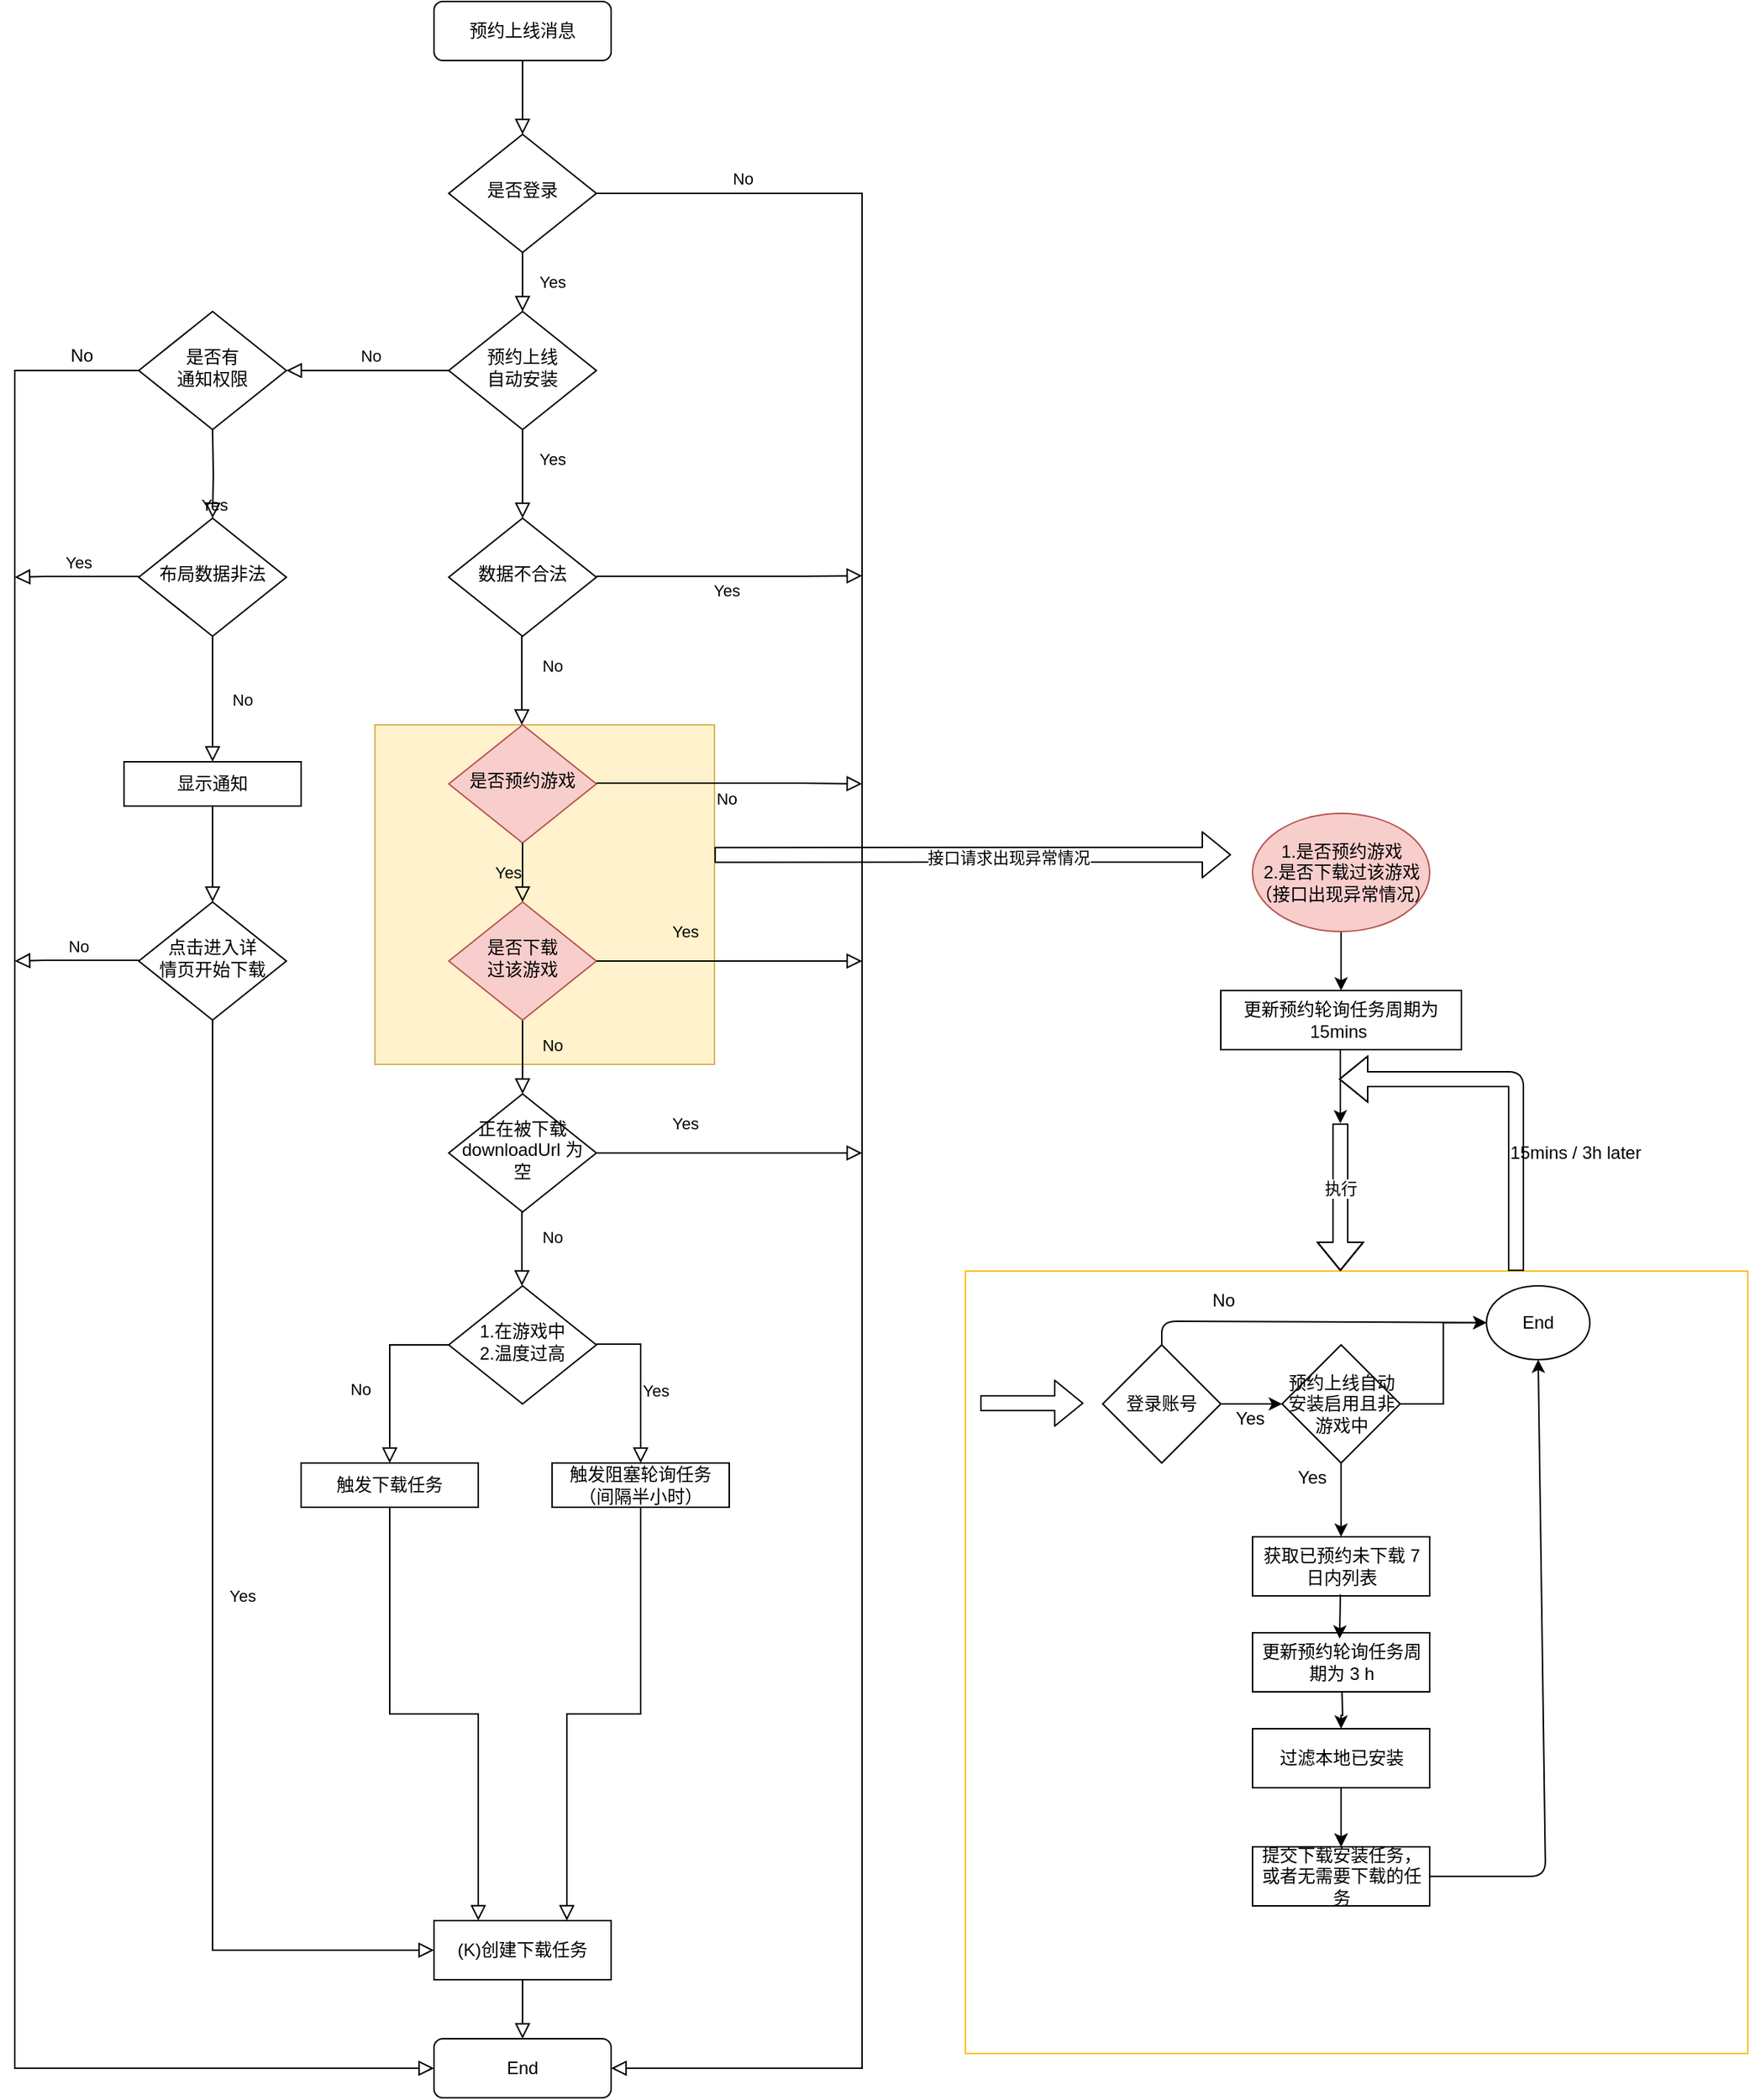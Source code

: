 <mxfile version="14.2.7" type="github">
  <diagram id="C5RBs43oDa-KdzZeNtuy" name="Page-1">
    <mxGraphModel dx="1422" dy="706" grid="1" gridSize="10" guides="1" tooltips="1" connect="1" arrows="1" fold="1" page="1" pageScale="1" pageWidth="827" pageHeight="1169" math="0" shadow="0">
      <root>
        <mxCell id="WIyWlLk6GJQsqaUBKTNV-0" />
        <mxCell id="WIyWlLk6GJQsqaUBKTNV-1" parent="WIyWlLk6GJQsqaUBKTNV-0" />
        <mxCell id="ebCV4vV2BCAYUUxFwjKP-78" value="" style="whiteSpace=wrap;html=1;aspect=fixed;strokeColor=#d6b656;fillColor=#fff2cc;" vertex="1" parent="WIyWlLk6GJQsqaUBKTNV-1">
          <mxGeometry x="350" y="580" width="230" height="230" as="geometry" />
        </mxCell>
        <mxCell id="WIyWlLk6GJQsqaUBKTNV-2" value="" style="rounded=0;html=1;jettySize=auto;orthogonalLoop=1;fontSize=11;endArrow=block;endFill=0;endSize=8;strokeWidth=1;shadow=0;labelBackgroundColor=none;edgeStyle=orthogonalEdgeStyle;" parent="WIyWlLk6GJQsqaUBKTNV-1" source="WIyWlLk6GJQsqaUBKTNV-3" target="WIyWlLk6GJQsqaUBKTNV-6" edge="1">
          <mxGeometry relative="1" as="geometry" />
        </mxCell>
        <mxCell id="WIyWlLk6GJQsqaUBKTNV-3" value="预约上线消息" style="rounded=1;whiteSpace=wrap;html=1;fontSize=12;glass=0;strokeWidth=1;shadow=0;" parent="WIyWlLk6GJQsqaUBKTNV-1" vertex="1">
          <mxGeometry x="390" y="90" width="120" height="40" as="geometry" />
        </mxCell>
        <mxCell id="WIyWlLk6GJQsqaUBKTNV-4" value="Yes" style="rounded=0;html=1;jettySize=auto;orthogonalLoop=1;fontSize=11;endArrow=block;endFill=0;endSize=8;strokeWidth=1;shadow=0;labelBackgroundColor=none;edgeStyle=orthogonalEdgeStyle;" parent="WIyWlLk6GJQsqaUBKTNV-1" source="WIyWlLk6GJQsqaUBKTNV-6" target="WIyWlLk6GJQsqaUBKTNV-10" edge="1">
          <mxGeometry y="20" relative="1" as="geometry">
            <mxPoint as="offset" />
          </mxGeometry>
        </mxCell>
        <mxCell id="WIyWlLk6GJQsqaUBKTNV-5" value="No" style="edgeStyle=orthogonalEdgeStyle;rounded=0;html=1;jettySize=auto;orthogonalLoop=1;fontSize=11;endArrow=block;endFill=0;endSize=8;strokeWidth=1;shadow=0;labelBackgroundColor=none;entryX=1;entryY=0.5;entryDx=0;entryDy=0;" parent="WIyWlLk6GJQsqaUBKTNV-1" source="WIyWlLk6GJQsqaUBKTNV-6" target="ebCV4vV2BCAYUUxFwjKP-0" edge="1">
          <mxGeometry x="-0.878" y="10" relative="1" as="geometry">
            <mxPoint as="offset" />
            <mxPoint x="520" y="690" as="targetPoint" />
            <Array as="points">
              <mxPoint x="680" y="220" />
              <mxPoint x="680" y="1490" />
            </Array>
          </mxGeometry>
        </mxCell>
        <mxCell id="WIyWlLk6GJQsqaUBKTNV-6" value="是否登录" style="rhombus;whiteSpace=wrap;html=1;shadow=0;fontFamily=Helvetica;fontSize=12;align=center;strokeWidth=1;spacing=6;spacingTop=-4;" parent="WIyWlLk6GJQsqaUBKTNV-1" vertex="1">
          <mxGeometry x="400" y="180" width="100" height="80" as="geometry" />
        </mxCell>
        <mxCell id="WIyWlLk6GJQsqaUBKTNV-8" value="Yes" style="rounded=0;html=1;jettySize=auto;orthogonalLoop=1;fontSize=11;endArrow=block;endFill=0;endSize=8;strokeWidth=1;shadow=0;labelBackgroundColor=none;edgeStyle=orthogonalEdgeStyle;" parent="WIyWlLk6GJQsqaUBKTNV-1" source="WIyWlLk6GJQsqaUBKTNV-10" edge="1">
          <mxGeometry x="-0.333" y="20" relative="1" as="geometry">
            <mxPoint as="offset" />
            <mxPoint x="450" y="440" as="targetPoint" />
          </mxGeometry>
        </mxCell>
        <mxCell id="WIyWlLk6GJQsqaUBKTNV-10" value="预约上线&lt;br&gt;自动安装" style="rhombus;whiteSpace=wrap;html=1;shadow=0;fontFamily=Helvetica;fontSize=12;align=center;strokeWidth=1;spacing=6;spacingTop=-4;" parent="WIyWlLk6GJQsqaUBKTNV-1" vertex="1">
          <mxGeometry x="400" y="300" width="100" height="80" as="geometry" />
        </mxCell>
        <mxCell id="ebCV4vV2BCAYUUxFwjKP-0" value="End" style="rounded=1;whiteSpace=wrap;html=1;" vertex="1" parent="WIyWlLk6GJQsqaUBKTNV-1">
          <mxGeometry x="390" y="1470" width="120" height="40" as="geometry" />
        </mxCell>
        <mxCell id="ebCV4vV2BCAYUUxFwjKP-7" value="是否预约游戏" style="rhombus;whiteSpace=wrap;html=1;shadow=0;fontFamily=Helvetica;fontSize=12;align=center;strokeWidth=1;spacing=6;spacingTop=-4;fillColor=#f8cecc;strokeColor=#b85450;" vertex="1" parent="WIyWlLk6GJQsqaUBKTNV-1">
          <mxGeometry x="400" y="580" width="100" height="80" as="geometry" />
        </mxCell>
        <mxCell id="ebCV4vV2BCAYUUxFwjKP-8" value="" style="edgeStyle=orthogonalEdgeStyle;rounded=0;html=1;jettySize=auto;orthogonalLoop=1;fontSize=11;endArrow=block;endFill=0;endSize=8;strokeWidth=1;shadow=0;labelBackgroundColor=none;entryX=0;entryY=0.5;entryDx=0;entryDy=0;exitX=0;exitY=0.5;exitDx=0;exitDy=0;" edge="1" parent="WIyWlLk6GJQsqaUBKTNV-1" source="ebCV4vV2BCAYUUxFwjKP-18" target="ebCV4vV2BCAYUUxFwjKP-0">
          <mxGeometry x="-0.238" y="-20" relative="1" as="geometry">
            <mxPoint as="offset" />
            <mxPoint x="186" y="340" as="sourcePoint" />
            <mxPoint x="260" y="887.98" as="targetPoint" />
            <Array as="points">
              <mxPoint x="106" y="340" />
              <mxPoint x="106" y="1490" />
            </Array>
          </mxGeometry>
        </mxCell>
        <mxCell id="ebCV4vV2BCAYUUxFwjKP-9" value="No" style="rounded=0;html=1;jettySize=auto;orthogonalLoop=1;fontSize=11;endArrow=block;endFill=0;endSize=8;strokeWidth=1;shadow=0;labelBackgroundColor=none;edgeStyle=orthogonalEdgeStyle;exitX=0;exitY=0.5;exitDx=0;exitDy=0;entryX=1;entryY=0.5;entryDx=0;entryDy=0;" edge="1" parent="WIyWlLk6GJQsqaUBKTNV-1" source="WIyWlLk6GJQsqaUBKTNV-10" target="ebCV4vV2BCAYUUxFwjKP-18">
          <mxGeometry x="-0.024" y="-10" relative="1" as="geometry">
            <mxPoint as="offset" />
            <mxPoint x="359" y="400" as="sourcePoint" />
            <mxPoint x="346" y="340" as="targetPoint" />
          </mxGeometry>
        </mxCell>
        <mxCell id="ebCV4vV2BCAYUUxFwjKP-11" value="No" style="rounded=0;html=1;jettySize=auto;orthogonalLoop=1;fontSize=11;endArrow=block;endFill=0;endSize=8;strokeWidth=1;shadow=0;labelBackgroundColor=none;edgeStyle=orthogonalEdgeStyle;" edge="1" parent="WIyWlLk6GJQsqaUBKTNV-1">
          <mxGeometry x="-0.333" y="20" relative="1" as="geometry">
            <mxPoint as="offset" />
            <mxPoint x="449.5" y="520" as="sourcePoint" />
            <mxPoint x="449.5" y="580" as="targetPoint" />
          </mxGeometry>
        </mxCell>
        <mxCell id="ebCV4vV2BCAYUUxFwjKP-13" value="No" style="rounded=0;html=1;jettySize=auto;orthogonalLoop=1;fontSize=11;endArrow=block;endFill=0;endSize=8;strokeWidth=1;shadow=0;labelBackgroundColor=none;edgeStyle=orthogonalEdgeStyle;exitX=1;exitY=0.5;exitDx=0;exitDy=0;" edge="1" parent="WIyWlLk6GJQsqaUBKTNV-1">
          <mxGeometry x="-0.024" y="-10" relative="1" as="geometry">
            <mxPoint as="offset" />
            <mxPoint x="500" y="619.5" as="sourcePoint" />
            <mxPoint x="680" y="620" as="targetPoint" />
            <Array as="points">
              <mxPoint x="640" y="620" />
              <mxPoint x="640" y="620" />
            </Array>
          </mxGeometry>
        </mxCell>
        <mxCell id="ebCV4vV2BCAYUUxFwjKP-14" value="No" style="rounded=0;html=1;jettySize=auto;orthogonalLoop=1;fontSize=11;endArrow=block;endFill=0;endSize=8;strokeWidth=1;shadow=0;labelBackgroundColor=none;edgeStyle=orthogonalEdgeStyle;" edge="1" parent="WIyWlLk6GJQsqaUBKTNV-1" source="ebCV4vV2BCAYUUxFwjKP-12" target="ebCV4vV2BCAYUUxFwjKP-38">
          <mxGeometry x="-0.333" y="20" relative="1" as="geometry">
            <mxPoint as="offset" />
            <mxPoint x="449.5" y="660" as="sourcePoint" />
            <mxPoint x="450" y="990" as="targetPoint" />
          </mxGeometry>
        </mxCell>
        <mxCell id="ebCV4vV2BCAYUUxFwjKP-16" value="" style="rounded=0;html=1;jettySize=auto;orthogonalLoop=1;fontSize=11;endArrow=block;endFill=0;endSize=8;strokeWidth=1;shadow=0;labelBackgroundColor=none;edgeStyle=orthogonalEdgeStyle;entryX=0.5;entryY=0;entryDx=0;entryDy=0;" edge="1" parent="WIyWlLk6GJQsqaUBKTNV-1" source="ebCV4vV2BCAYUUxFwjKP-15" target="ebCV4vV2BCAYUUxFwjKP-0">
          <mxGeometry relative="1" as="geometry">
            <mxPoint x="449.5" y="760" as="sourcePoint" />
            <mxPoint x="449.5" y="810" as="targetPoint" />
          </mxGeometry>
        </mxCell>
        <mxCell id="ebCV4vV2BCAYUUxFwjKP-18" value="是否有&lt;br&gt;通知权限" style="rhombus;whiteSpace=wrap;html=1;shadow=0;fontFamily=Helvetica;fontSize=12;align=center;strokeWidth=1;spacing=6;spacingTop=-4;" vertex="1" parent="WIyWlLk6GJQsqaUBKTNV-1">
          <mxGeometry x="190" y="300" width="100" height="80" as="geometry" />
        </mxCell>
        <mxCell id="ebCV4vV2BCAYUUxFwjKP-19" value="No" style="text;html=1;align=center;verticalAlign=middle;resizable=0;points=[];autosize=1;" vertex="1" parent="WIyWlLk6GJQsqaUBKTNV-1">
          <mxGeometry x="136" y="320" width="30" height="20" as="geometry" />
        </mxCell>
        <mxCell id="ebCV4vV2BCAYUUxFwjKP-20" value="布局数据非法" style="rhombus;whiteSpace=wrap;html=1;shadow=0;fontFamily=Helvetica;fontSize=12;align=center;strokeWidth=1;spacing=6;spacingTop=-4;" vertex="1" parent="WIyWlLk6GJQsqaUBKTNV-1">
          <mxGeometry x="190" y="440" width="100" height="80" as="geometry" />
        </mxCell>
        <mxCell id="ebCV4vV2BCAYUUxFwjKP-21" value="Yes" style="rounded=0;html=1;jettySize=auto;orthogonalLoop=1;fontSize=11;endArrow=block;endFill=0;endSize=8;strokeWidth=1;shadow=0;labelBackgroundColor=none;edgeStyle=orthogonalEdgeStyle;entryX=0.5;entryY=0;entryDx=0;entryDy=0;" edge="1" parent="WIyWlLk6GJQsqaUBKTNV-1" target="ebCV4vV2BCAYUUxFwjKP-20">
          <mxGeometry y="20" relative="1" as="geometry">
            <mxPoint as="offset" />
            <mxPoint x="240" y="380" as="sourcePoint" />
            <mxPoint x="240" y="420" as="targetPoint" />
          </mxGeometry>
        </mxCell>
        <mxCell id="ebCV4vV2BCAYUUxFwjKP-22" value="Yes" style="rounded=0;html=1;jettySize=auto;orthogonalLoop=1;fontSize=11;endArrow=block;endFill=0;endSize=8;strokeWidth=1;shadow=0;labelBackgroundColor=none;edgeStyle=orthogonalEdgeStyle;exitX=0;exitY=0.5;exitDx=0;exitDy=0;" edge="1" parent="WIyWlLk6GJQsqaUBKTNV-1">
          <mxGeometry x="-0.024" y="-10" relative="1" as="geometry">
            <mxPoint as="offset" />
            <mxPoint x="190" y="479.5" as="sourcePoint" />
            <mxPoint x="106" y="480" as="targetPoint" />
            <Array as="points">
              <mxPoint x="126" y="480" />
              <mxPoint x="126" y="480" />
            </Array>
          </mxGeometry>
        </mxCell>
        <mxCell id="ebCV4vV2BCAYUUxFwjKP-23" value="显示通知" style="rounded=0;whiteSpace=wrap;html=1;" vertex="1" parent="WIyWlLk6GJQsqaUBKTNV-1">
          <mxGeometry x="180" y="605" width="120" height="30" as="geometry" />
        </mxCell>
        <mxCell id="ebCV4vV2BCAYUUxFwjKP-25" value="No" style="rounded=0;html=1;jettySize=auto;orthogonalLoop=1;fontSize=11;endArrow=block;endFill=0;endSize=8;strokeWidth=1;shadow=0;labelBackgroundColor=none;edgeStyle=orthogonalEdgeStyle;entryX=0.5;entryY=0;entryDx=0;entryDy=0;exitX=0.5;exitY=1;exitDx=0;exitDy=0;" edge="1" parent="WIyWlLk6GJQsqaUBKTNV-1" source="ebCV4vV2BCAYUUxFwjKP-20" target="ebCV4vV2BCAYUUxFwjKP-23">
          <mxGeometry y="20" relative="1" as="geometry">
            <mxPoint as="offset" />
            <mxPoint x="336" y="500" as="sourcePoint" />
            <mxPoint x="336" y="560" as="targetPoint" />
          </mxGeometry>
        </mxCell>
        <mxCell id="ebCV4vV2BCAYUUxFwjKP-26" value="点击进入详&lt;br&gt;情页开始下载" style="rhombus;whiteSpace=wrap;html=1;shadow=0;fontFamily=Helvetica;fontSize=12;align=center;strokeWidth=1;spacing=6;spacingTop=-4;" vertex="1" parent="WIyWlLk6GJQsqaUBKTNV-1">
          <mxGeometry x="190" y="700" width="100" height="80" as="geometry" />
        </mxCell>
        <mxCell id="ebCV4vV2BCAYUUxFwjKP-27" value="" style="rounded=0;html=1;jettySize=auto;orthogonalLoop=1;fontSize=11;endArrow=block;endFill=0;endSize=8;strokeWidth=1;shadow=0;labelBackgroundColor=none;edgeStyle=orthogonalEdgeStyle;exitX=0.5;exitY=1;exitDx=0;exitDy=0;" edge="1" parent="WIyWlLk6GJQsqaUBKTNV-1">
          <mxGeometry y="20" relative="1" as="geometry">
            <mxPoint as="offset" />
            <mxPoint x="240" y="635" as="sourcePoint" />
            <mxPoint x="240" y="700" as="targetPoint" />
          </mxGeometry>
        </mxCell>
        <mxCell id="ebCV4vV2BCAYUUxFwjKP-29" value="Yes" style="rounded=0;html=1;jettySize=auto;orthogonalLoop=1;fontSize=11;endArrow=block;endFill=0;endSize=8;strokeWidth=1;shadow=0;labelBackgroundColor=none;edgeStyle=orthogonalEdgeStyle;entryX=0;entryY=0.5;entryDx=0;entryDy=0;exitX=0.5;exitY=1;exitDx=0;exitDy=0;" edge="1" parent="WIyWlLk6GJQsqaUBKTNV-1" source="ebCV4vV2BCAYUUxFwjKP-26" target="ebCV4vV2BCAYUUxFwjKP-15">
          <mxGeometry y="20" relative="1" as="geometry">
            <mxPoint as="offset" />
            <mxPoint x="296" y="740" as="sourcePoint" />
            <mxPoint x="336" y="745" as="targetPoint" />
          </mxGeometry>
        </mxCell>
        <mxCell id="ebCV4vV2BCAYUUxFwjKP-30" value="No" style="rounded=0;html=1;jettySize=auto;orthogonalLoop=1;fontSize=11;endArrow=block;endFill=0;endSize=8;strokeWidth=1;shadow=0;labelBackgroundColor=none;edgeStyle=orthogonalEdgeStyle;exitX=0;exitY=0.5;exitDx=0;exitDy=0;" edge="1" parent="WIyWlLk6GJQsqaUBKTNV-1">
          <mxGeometry x="-0.024" y="-10" relative="1" as="geometry">
            <mxPoint as="offset" />
            <mxPoint x="190" y="739.5" as="sourcePoint" />
            <mxPoint x="106" y="740" as="targetPoint" />
            <Array as="points">
              <mxPoint x="126" y="740" />
              <mxPoint x="126" y="740" />
            </Array>
          </mxGeometry>
        </mxCell>
        <mxCell id="ebCV4vV2BCAYUUxFwjKP-15" value="(K)创建下载任务" style="rounded=0;whiteSpace=wrap;html=1;" vertex="1" parent="WIyWlLk6GJQsqaUBKTNV-1">
          <mxGeometry x="390" y="1390" width="120" height="40" as="geometry" />
        </mxCell>
        <mxCell id="ebCV4vV2BCAYUUxFwjKP-12" value="是否下载&lt;br&gt;过该游戏" style="rhombus;whiteSpace=wrap;html=1;shadow=0;fontFamily=Helvetica;fontSize=12;align=center;strokeWidth=1;spacing=6;spacingTop=-4;fillColor=#f8cecc;strokeColor=#b85450;" vertex="1" parent="WIyWlLk6GJQsqaUBKTNV-1">
          <mxGeometry x="400" y="700" width="100" height="80" as="geometry" />
        </mxCell>
        <mxCell id="ebCV4vV2BCAYUUxFwjKP-33" value="数据不合法" style="rhombus;whiteSpace=wrap;html=1;shadow=0;fontFamily=Helvetica;fontSize=12;align=center;strokeWidth=1;spacing=6;spacingTop=-4;" vertex="1" parent="WIyWlLk6GJQsqaUBKTNV-1">
          <mxGeometry x="400" y="440" width="100" height="80" as="geometry" />
        </mxCell>
        <mxCell id="ebCV4vV2BCAYUUxFwjKP-35" value="Yes" style="rounded=0;html=1;jettySize=auto;orthogonalLoop=1;fontSize=11;endArrow=block;endFill=0;endSize=8;strokeWidth=1;shadow=0;labelBackgroundColor=none;edgeStyle=orthogonalEdgeStyle;exitX=1;exitY=0.5;exitDx=0;exitDy=0;" edge="1" parent="WIyWlLk6GJQsqaUBKTNV-1">
          <mxGeometry x="-0.024" y="-10" relative="1" as="geometry">
            <mxPoint as="offset" />
            <mxPoint x="500" y="479.41" as="sourcePoint" />
            <mxPoint x="680" y="479" as="targetPoint" />
            <Array as="points">
              <mxPoint x="640" y="479" />
              <mxPoint x="640" y="479" />
            </Array>
          </mxGeometry>
        </mxCell>
        <mxCell id="ebCV4vV2BCAYUUxFwjKP-36" value="Yes" style="rounded=0;html=1;jettySize=auto;orthogonalLoop=1;fontSize=11;endArrow=block;endFill=0;endSize=8;strokeWidth=1;shadow=0;labelBackgroundColor=none;edgeStyle=orthogonalEdgeStyle;exitX=0.5;exitY=1;exitDx=0;exitDy=0;entryX=0.5;entryY=0;entryDx=0;entryDy=0;" edge="1" parent="WIyWlLk6GJQsqaUBKTNV-1" source="ebCV4vV2BCAYUUxFwjKP-7" target="ebCV4vV2BCAYUUxFwjKP-12">
          <mxGeometry x="-0.024" y="-10" relative="1" as="geometry">
            <mxPoint as="offset" />
            <mxPoint x="510" y="629.5" as="sourcePoint" />
            <mxPoint x="600" y="629.5" as="targetPoint" />
          </mxGeometry>
        </mxCell>
        <mxCell id="ebCV4vV2BCAYUUxFwjKP-37" value="Yes" style="rounded=0;html=1;jettySize=auto;orthogonalLoop=1;fontSize=11;endArrow=block;endFill=0;endSize=8;strokeWidth=1;shadow=0;labelBackgroundColor=none;edgeStyle=orthogonalEdgeStyle;exitX=1;exitY=0.5;exitDx=0;exitDy=0;" edge="1" parent="WIyWlLk6GJQsqaUBKTNV-1" source="ebCV4vV2BCAYUUxFwjKP-12">
          <mxGeometry x="-0.333" y="20" relative="1" as="geometry">
            <mxPoint as="offset" />
            <mxPoint x="536" y="760" as="sourcePoint" />
            <mxPoint x="680" y="740" as="targetPoint" />
          </mxGeometry>
        </mxCell>
        <mxCell id="ebCV4vV2BCAYUUxFwjKP-38" value="正在被下载&lt;br&gt;downloadUrl 为空" style="rhombus;whiteSpace=wrap;html=1;shadow=0;fontFamily=Helvetica;fontSize=12;align=center;strokeWidth=1;spacing=6;spacingTop=-4;" vertex="1" parent="WIyWlLk6GJQsqaUBKTNV-1">
          <mxGeometry x="400" y="830" width="100" height="80" as="geometry" />
        </mxCell>
        <mxCell id="ebCV4vV2BCAYUUxFwjKP-39" value="Yes" style="rounded=0;html=1;jettySize=auto;orthogonalLoop=1;fontSize=11;endArrow=block;endFill=0;endSize=8;strokeWidth=1;shadow=0;labelBackgroundColor=none;edgeStyle=orthogonalEdgeStyle;exitX=1;exitY=0.5;exitDx=0;exitDy=0;" edge="1" parent="WIyWlLk6GJQsqaUBKTNV-1" source="ebCV4vV2BCAYUUxFwjKP-38">
          <mxGeometry x="-0.333" y="20" relative="1" as="geometry">
            <mxPoint as="offset" />
            <mxPoint x="506.0" y="869.58" as="sourcePoint" />
            <mxPoint x="680" y="870" as="targetPoint" />
          </mxGeometry>
        </mxCell>
        <mxCell id="ebCV4vV2BCAYUUxFwjKP-40" value="1.在游戏中&lt;br&gt;2.温度过高" style="rhombus;whiteSpace=wrap;html=1;shadow=0;fontFamily=Helvetica;fontSize=12;align=center;strokeWidth=1;spacing=6;spacingTop=-4;" vertex="1" parent="WIyWlLk6GJQsqaUBKTNV-1">
          <mxGeometry x="400" y="960" width="100" height="80" as="geometry" />
        </mxCell>
        <mxCell id="ebCV4vV2BCAYUUxFwjKP-41" value="No" style="rounded=0;html=1;jettySize=auto;orthogonalLoop=1;fontSize=11;endArrow=block;endFill=0;endSize=8;strokeWidth=1;shadow=0;labelBackgroundColor=none;edgeStyle=orthogonalEdgeStyle;" edge="1" parent="WIyWlLk6GJQsqaUBKTNV-1">
          <mxGeometry x="-0.333" y="20" relative="1" as="geometry">
            <mxPoint as="offset" />
            <mxPoint x="449.58" y="910" as="sourcePoint" />
            <mxPoint x="449.58" y="960" as="targetPoint" />
          </mxGeometry>
        </mxCell>
        <mxCell id="ebCV4vV2BCAYUUxFwjKP-42" value="触发下载任务" style="rounded=0;whiteSpace=wrap;html=1;" vertex="1" parent="WIyWlLk6GJQsqaUBKTNV-1">
          <mxGeometry x="300" y="1080" width="120" height="30" as="geometry" />
        </mxCell>
        <mxCell id="ebCV4vV2BCAYUUxFwjKP-43" value="触发阻塞轮询任务（间隔半小时）" style="rounded=0;whiteSpace=wrap;html=1;" vertex="1" parent="WIyWlLk6GJQsqaUBKTNV-1">
          <mxGeometry x="470" y="1080" width="120" height="30" as="geometry" />
        </mxCell>
        <mxCell id="ebCV4vV2BCAYUUxFwjKP-44" value="Yes" style="rounded=0;html=1;jettySize=auto;orthogonalLoop=1;fontSize=11;endArrow=block;endFill=0;endSize=8;strokeWidth=1;shadow=0;labelBackgroundColor=none;edgeStyle=orthogonalEdgeStyle;exitX=1;exitY=0.5;exitDx=0;exitDy=0;" edge="1" parent="WIyWlLk6GJQsqaUBKTNV-1" target="ebCV4vV2BCAYUUxFwjKP-43">
          <mxGeometry x="0.095" y="10" relative="1" as="geometry">
            <mxPoint y="1" as="offset" />
            <mxPoint x="500" y="999.5" as="sourcePoint" />
            <mxPoint x="680" y="999.5" as="targetPoint" />
            <Array as="points">
              <mxPoint x="530" y="1000" />
            </Array>
          </mxGeometry>
        </mxCell>
        <mxCell id="ebCV4vV2BCAYUUxFwjKP-45" value="No" style="rounded=0;html=1;jettySize=auto;orthogonalLoop=1;fontSize=11;endArrow=block;endFill=0;endSize=8;strokeWidth=1;shadow=0;labelBackgroundColor=none;edgeStyle=orthogonalEdgeStyle;exitX=0;exitY=0.5;exitDx=0;exitDy=0;entryX=0.5;entryY=0;entryDx=0;entryDy=0;" edge="1" parent="WIyWlLk6GJQsqaUBKTNV-1" source="ebCV4vV2BCAYUUxFwjKP-40" target="ebCV4vV2BCAYUUxFwjKP-42">
          <mxGeometry x="0.167" y="-20" relative="1" as="geometry">
            <mxPoint as="offset" />
            <mxPoint x="520" y="890" as="sourcePoint" />
            <mxPoint x="700" y="890" as="targetPoint" />
          </mxGeometry>
        </mxCell>
        <mxCell id="ebCV4vV2BCAYUUxFwjKP-46" value="" style="rounded=0;html=1;jettySize=auto;orthogonalLoop=1;fontSize=11;endArrow=block;endFill=0;endSize=8;strokeWidth=1;shadow=0;labelBackgroundColor=none;edgeStyle=orthogonalEdgeStyle;exitX=0.5;exitY=1;exitDx=0;exitDy=0;entryX=0.75;entryY=0;entryDx=0;entryDy=0;" edge="1" parent="WIyWlLk6GJQsqaUBKTNV-1" source="ebCV4vV2BCAYUUxFwjKP-43" target="ebCV4vV2BCAYUUxFwjKP-15">
          <mxGeometry x="-0.333" y="20" relative="1" as="geometry">
            <mxPoint as="offset" />
            <mxPoint x="430" y="1270" as="sourcePoint" />
            <mxPoint x="610" y="1270" as="targetPoint" />
          </mxGeometry>
        </mxCell>
        <mxCell id="ebCV4vV2BCAYUUxFwjKP-47" value="" style="rounded=0;html=1;jettySize=auto;orthogonalLoop=1;fontSize=11;endArrow=block;endFill=0;endSize=8;strokeWidth=1;shadow=0;labelBackgroundColor=none;edgeStyle=orthogonalEdgeStyle;exitX=0.5;exitY=1;exitDx=0;exitDy=0;entryX=0.25;entryY=0;entryDx=0;entryDy=0;" edge="1" parent="WIyWlLk6GJQsqaUBKTNV-1" source="ebCV4vV2BCAYUUxFwjKP-42" target="ebCV4vV2BCAYUUxFwjKP-15">
          <mxGeometry x="-0.333" y="20" relative="1" as="geometry">
            <mxPoint as="offset" />
            <mxPoint x="454" y="1120" as="sourcePoint" />
            <mxPoint x="374" y="1400" as="targetPoint" />
          </mxGeometry>
        </mxCell>
        <mxCell id="ebCV4vV2BCAYUUxFwjKP-79" value="" style="shape=flexArrow;endArrow=classic;html=1;exitX=1;exitY=0.383;exitDx=0;exitDy=0;exitPerimeter=0;" edge="1" parent="WIyWlLk6GJQsqaUBKTNV-1" source="ebCV4vV2BCAYUUxFwjKP-78">
          <mxGeometry width="50" height="50" relative="1" as="geometry">
            <mxPoint x="730" y="670" as="sourcePoint" />
            <mxPoint x="930" y="668" as="targetPoint" />
          </mxGeometry>
        </mxCell>
        <mxCell id="ebCV4vV2BCAYUUxFwjKP-81" value="接口请求出现异常情况" style="edgeLabel;html=1;align=center;verticalAlign=middle;resizable=0;points=[];" vertex="1" connectable="0" parent="ebCV4vV2BCAYUUxFwjKP-79">
          <mxGeometry x="0.137" y="-2" relative="1" as="geometry">
            <mxPoint as="offset" />
          </mxGeometry>
        </mxCell>
        <mxCell id="ebCV4vV2BCAYUUxFwjKP-80" value="" style="group" vertex="1" connectable="0" parent="WIyWlLk6GJQsqaUBKTNV-1">
          <mxGeometry x="750" y="640" width="530" height="840" as="geometry" />
        </mxCell>
        <mxCell id="ebCV4vV2BCAYUUxFwjKP-56" value="" style="whiteSpace=wrap;html=1;aspect=fixed;strokeColor=#FFBC21;" vertex="1" parent="ebCV4vV2BCAYUUxFwjKP-80">
          <mxGeometry y="310" width="530" height="530" as="geometry" />
        </mxCell>
        <mxCell id="ebCV4vV2BCAYUUxFwjKP-48" value="更新预约轮询任务周期为15mins&amp;nbsp;" style="rounded=0;whiteSpace=wrap;html=1;" vertex="1" parent="ebCV4vV2BCAYUUxFwjKP-80">
          <mxGeometry x="173" y="120" width="163" height="40" as="geometry" />
        </mxCell>
        <mxCell id="ebCV4vV2BCAYUUxFwjKP-52" value="" style="edgeStyle=orthogonalEdgeStyle;rounded=0;orthogonalLoop=1;jettySize=auto;html=1;" edge="1" parent="ebCV4vV2BCAYUUxFwjKP-80" source="ebCV4vV2BCAYUUxFwjKP-51" target="ebCV4vV2BCAYUUxFwjKP-48">
          <mxGeometry relative="1" as="geometry" />
        </mxCell>
        <mxCell id="ebCV4vV2BCAYUUxFwjKP-51" value="&lt;span&gt;1.是否预约游戏&lt;/span&gt;&lt;br&gt;&lt;span&gt;2.是否下载过该游戏&lt;/span&gt;&lt;br&gt;&lt;span&gt;（接口出现异常情况）&lt;/span&gt;" style="ellipse;whiteSpace=wrap;html=1;fillColor=#f8cecc;strokeColor=#b85450;" vertex="1" parent="ebCV4vV2BCAYUUxFwjKP-80">
          <mxGeometry x="194.5" width="120" height="80" as="geometry" />
        </mxCell>
        <mxCell id="ebCV4vV2BCAYUUxFwjKP-53" value="" style="shape=flexArrow;endArrow=classic;html=1;" edge="1" parent="ebCV4vV2BCAYUUxFwjKP-80">
          <mxGeometry width="50" height="50" relative="1" as="geometry">
            <mxPoint x="10" y="399.5" as="sourcePoint" />
            <mxPoint x="80" y="399.5" as="targetPoint" />
          </mxGeometry>
        </mxCell>
        <mxCell id="ebCV4vV2BCAYUUxFwjKP-54" value="登录账号" style="rhombus;whiteSpace=wrap;html=1;" vertex="1" parent="ebCV4vV2BCAYUUxFwjKP-80">
          <mxGeometry x="93" y="360" width="80" height="80" as="geometry" />
        </mxCell>
        <mxCell id="ebCV4vV2BCAYUUxFwjKP-55" value="" style="shape=flexArrow;endArrow=classic;html=1;" edge="1" parent="ebCV4vV2BCAYUUxFwjKP-80">
          <mxGeometry width="50" height="50" relative="1" as="geometry">
            <mxPoint x="254" y="210" as="sourcePoint" />
            <mxPoint x="254" y="310" as="targetPoint" />
            <Array as="points">
              <mxPoint x="254" y="270" />
            </Array>
          </mxGeometry>
        </mxCell>
        <mxCell id="ebCV4vV2BCAYUUxFwjKP-57" value="执行" style="edgeLabel;html=1;align=center;verticalAlign=middle;resizable=0;points=[];" vertex="1" connectable="0" parent="ebCV4vV2BCAYUUxFwjKP-55">
          <mxGeometry x="-0.12" relative="1" as="geometry">
            <mxPoint as="offset" />
          </mxGeometry>
        </mxCell>
        <mxCell id="ebCV4vV2BCAYUUxFwjKP-58" value="" style="edgeStyle=orthogonalEdgeStyle;rounded=0;orthogonalLoop=1;jettySize=auto;html=1;" edge="1" parent="ebCV4vV2BCAYUUxFwjKP-80">
          <mxGeometry relative="1" as="geometry">
            <mxPoint x="254" y="160" as="sourcePoint" />
            <mxPoint x="254" y="210" as="targetPoint" />
          </mxGeometry>
        </mxCell>
        <mxCell id="ebCV4vV2BCAYUUxFwjKP-59" value="" style="shape=flexArrow;endArrow=classic;html=1;" edge="1" parent="ebCV4vV2BCAYUUxFwjKP-80">
          <mxGeometry width="50" height="50" relative="1" as="geometry">
            <mxPoint x="373" y="310" as="sourcePoint" />
            <mxPoint x="253" y="180" as="targetPoint" />
            <Array as="points">
              <mxPoint x="373" y="180" />
            </Array>
          </mxGeometry>
        </mxCell>
        <mxCell id="ebCV4vV2BCAYUUxFwjKP-60" value="15mins / 3h later" style="text;html=1;align=center;verticalAlign=middle;resizable=0;points=[];autosize=1;" vertex="1" parent="ebCV4vV2BCAYUUxFwjKP-80">
          <mxGeometry x="363" y="220" width="100" height="20" as="geometry" />
        </mxCell>
        <mxCell id="ebCV4vV2BCAYUUxFwjKP-61" value="预约上线自动安装启用且非游戏中" style="rhombus;whiteSpace=wrap;html=1;" vertex="1" parent="ebCV4vV2BCAYUUxFwjKP-80">
          <mxGeometry x="214.5" y="360" width="80" height="80" as="geometry" />
        </mxCell>
        <mxCell id="ebCV4vV2BCAYUUxFwjKP-66" value="" style="edgeStyle=orthogonalEdgeStyle;rounded=0;orthogonalLoop=1;jettySize=auto;html=1;" edge="1" parent="ebCV4vV2BCAYUUxFwjKP-80" source="ebCV4vV2BCAYUUxFwjKP-54" target="ebCV4vV2BCAYUUxFwjKP-61">
          <mxGeometry relative="1" as="geometry" />
        </mxCell>
        <mxCell id="ebCV4vV2BCAYUUxFwjKP-62" value="End" style="ellipse;whiteSpace=wrap;html=1;strokeColor=#000000;" vertex="1" parent="ebCV4vV2BCAYUUxFwjKP-80">
          <mxGeometry x="353" y="320" width="70" height="50" as="geometry" />
        </mxCell>
        <mxCell id="ebCV4vV2BCAYUUxFwjKP-68" value="" style="edgeStyle=orthogonalEdgeStyle;rounded=0;orthogonalLoop=1;jettySize=auto;html=1;" edge="1" parent="ebCV4vV2BCAYUUxFwjKP-80" source="ebCV4vV2BCAYUUxFwjKP-61" target="ebCV4vV2BCAYUUxFwjKP-62">
          <mxGeometry relative="1" as="geometry" />
        </mxCell>
        <mxCell id="ebCV4vV2BCAYUUxFwjKP-64" value="" style="endArrow=classic;html=1;exitX=0.5;exitY=0;exitDx=0;exitDy=0;" edge="1" parent="ebCV4vV2BCAYUUxFwjKP-80" source="ebCV4vV2BCAYUUxFwjKP-54" target="ebCV4vV2BCAYUUxFwjKP-62">
          <mxGeometry width="50" height="50" relative="1" as="geometry">
            <mxPoint x="23" y="330" as="sourcePoint" />
            <mxPoint x="73" y="280" as="targetPoint" />
            <Array as="points">
              <mxPoint x="133" y="344" />
            </Array>
          </mxGeometry>
        </mxCell>
        <mxCell id="ebCV4vV2BCAYUUxFwjKP-65" value="No" style="text;html=1;strokeColor=none;fillColor=none;align=center;verticalAlign=middle;whiteSpace=wrap;rounded=0;" vertex="1" parent="ebCV4vV2BCAYUUxFwjKP-80">
          <mxGeometry x="154.5" y="320" width="40" height="20" as="geometry" />
        </mxCell>
        <mxCell id="ebCV4vV2BCAYUUxFwjKP-67" value="Yes" style="text;html=1;strokeColor=none;fillColor=none;align=center;verticalAlign=middle;whiteSpace=wrap;rounded=0;" vertex="1" parent="ebCV4vV2BCAYUUxFwjKP-80">
          <mxGeometry x="173" y="400" width="40" height="20" as="geometry" />
        </mxCell>
        <mxCell id="ebCV4vV2BCAYUUxFwjKP-69" value="获取已预约未下载 7 日内列表" style="rounded=0;whiteSpace=wrap;html=1;strokeColor=#000000;" vertex="1" parent="ebCV4vV2BCAYUUxFwjKP-80">
          <mxGeometry x="194.5" y="490" width="120" height="40" as="geometry" />
        </mxCell>
        <mxCell id="ebCV4vV2BCAYUUxFwjKP-70" value="" style="edgeStyle=orthogonalEdgeStyle;rounded=0;orthogonalLoop=1;jettySize=auto;html=1;" edge="1" parent="ebCV4vV2BCAYUUxFwjKP-80" source="ebCV4vV2BCAYUUxFwjKP-61" target="ebCV4vV2BCAYUUxFwjKP-69">
          <mxGeometry relative="1" as="geometry" />
        </mxCell>
        <mxCell id="ebCV4vV2BCAYUUxFwjKP-71" value="Yes" style="text;html=1;strokeColor=none;fillColor=none;align=center;verticalAlign=middle;whiteSpace=wrap;rounded=0;" vertex="1" parent="ebCV4vV2BCAYUUxFwjKP-80">
          <mxGeometry x="214.5" y="440" width="40" height="20" as="geometry" />
        </mxCell>
        <mxCell id="ebCV4vV2BCAYUUxFwjKP-72" value="过滤本地已安装" style="rounded=0;whiteSpace=wrap;html=1;strokeColor=#000000;" vertex="1" parent="ebCV4vV2BCAYUUxFwjKP-80">
          <mxGeometry x="194.5" y="620" width="120" height="40" as="geometry" />
        </mxCell>
        <mxCell id="ebCV4vV2BCAYUUxFwjKP-73" value="" style="edgeStyle=orthogonalEdgeStyle;rounded=0;orthogonalLoop=1;jettySize=auto;html=1;" edge="1" parent="ebCV4vV2BCAYUUxFwjKP-80" target="ebCV4vV2BCAYUUxFwjKP-72">
          <mxGeometry relative="1" as="geometry">
            <mxPoint x="255" y="590" as="sourcePoint" />
          </mxGeometry>
        </mxCell>
        <mxCell id="ebCV4vV2BCAYUUxFwjKP-74" value="提交下载安装任务，或者无需要下载的任务" style="rounded=0;whiteSpace=wrap;html=1;strokeColor=#000000;" vertex="1" parent="ebCV4vV2BCAYUUxFwjKP-80">
          <mxGeometry x="194.5" y="700" width="120" height="40" as="geometry" />
        </mxCell>
        <mxCell id="ebCV4vV2BCAYUUxFwjKP-75" value="" style="edgeStyle=orthogonalEdgeStyle;rounded=0;orthogonalLoop=1;jettySize=auto;html=1;" edge="1" parent="ebCV4vV2BCAYUUxFwjKP-80" source="ebCV4vV2BCAYUUxFwjKP-72" target="ebCV4vV2BCAYUUxFwjKP-74">
          <mxGeometry relative="1" as="geometry" />
        </mxCell>
        <mxCell id="ebCV4vV2BCAYUUxFwjKP-77" value="" style="endArrow=classic;html=1;entryX=0.5;entryY=1;entryDx=0;entryDy=0;exitX=1;exitY=0.5;exitDx=0;exitDy=0;" edge="1" parent="ebCV4vV2BCAYUUxFwjKP-80" source="ebCV4vV2BCAYUUxFwjKP-74" target="ebCV4vV2BCAYUUxFwjKP-62">
          <mxGeometry width="50" height="50" relative="1" as="geometry">
            <mxPoint x="336" y="530" as="sourcePoint" />
            <mxPoint x="386" y="480" as="targetPoint" />
            <Array as="points">
              <mxPoint x="393" y="720" />
            </Array>
          </mxGeometry>
        </mxCell>
        <mxCell id="ebCV4vV2BCAYUUxFwjKP-82" value="更新预约轮询任务周期为 3 h" style="rounded=0;whiteSpace=wrap;html=1;strokeColor=#000000;" vertex="1" parent="ebCV4vV2BCAYUUxFwjKP-80">
          <mxGeometry x="194.5" y="555" width="120" height="40" as="geometry" />
        </mxCell>
        <mxCell id="ebCV4vV2BCAYUUxFwjKP-83" value="" style="edgeStyle=orthogonalEdgeStyle;rounded=0;orthogonalLoop=1;jettySize=auto;html=1;" edge="1" parent="ebCV4vV2BCAYUUxFwjKP-80">
          <mxGeometry relative="1" as="geometry">
            <mxPoint x="254.5" y="670" as="sourcePoint" />
            <mxPoint x="254.5" y="700" as="targetPoint" />
          </mxGeometry>
        </mxCell>
        <mxCell id="ebCV4vV2BCAYUUxFwjKP-84" value="" style="edgeStyle=orthogonalEdgeStyle;rounded=0;orthogonalLoop=1;jettySize=auto;html=1;" edge="1" parent="ebCV4vV2BCAYUUxFwjKP-80">
          <mxGeometry relative="1" as="geometry">
            <mxPoint x="254" y="529" as="sourcePoint" />
            <mxPoint x="253.5" y="559" as="targetPoint" />
          </mxGeometry>
        </mxCell>
      </root>
    </mxGraphModel>
  </diagram>
</mxfile>
